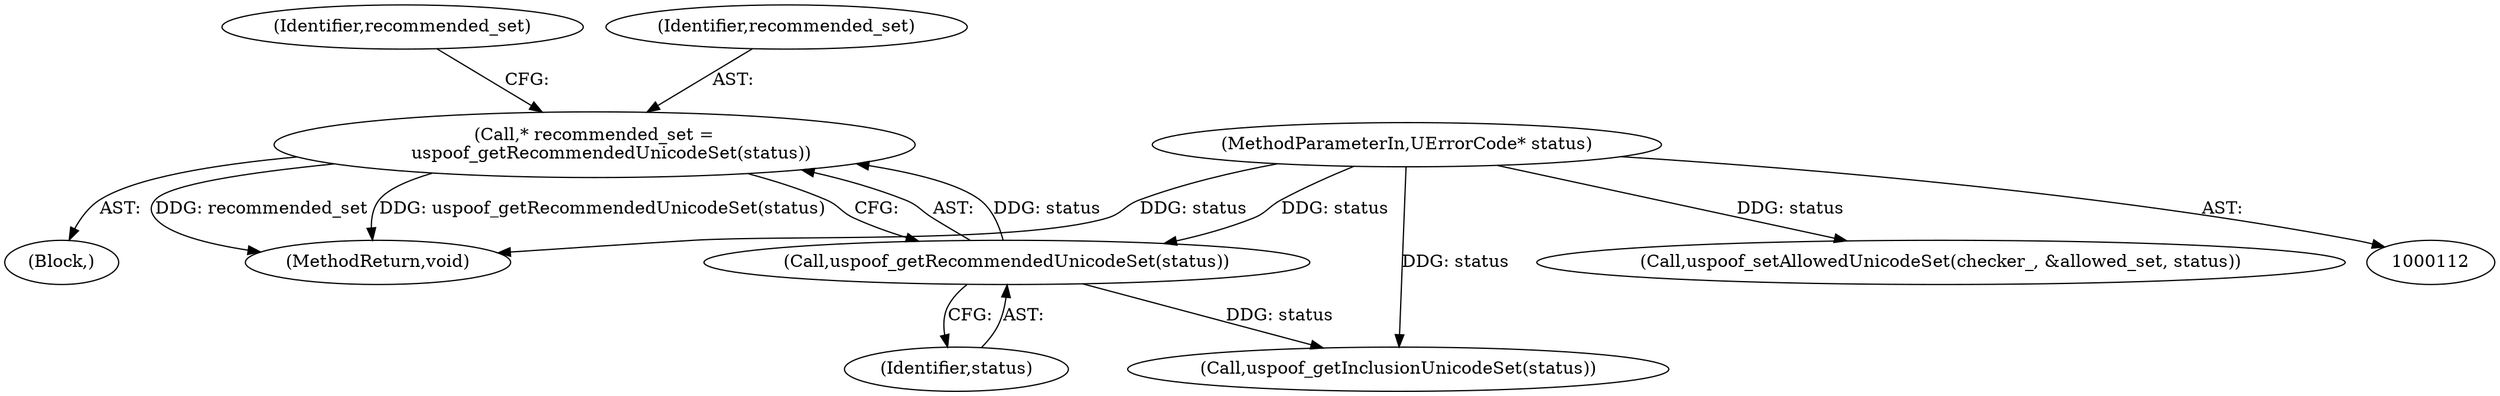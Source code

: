 digraph "0_Chrome_4e4fec21ebd26d2ef20ac9f1ca0d2a16329f22bd@pointer" {
"1000121" [label="(Call,* recommended_set =\n      uspoof_getRecommendedUnicodeSet(status))"];
"1000123" [label="(Call,uspoof_getRecommendedUnicodeSet(status))"];
"1000113" [label="(MethodParameterIn,UErrorCode* status)"];
"1000124" [label="(Identifier,status)"];
"1000121" [label="(Call,* recommended_set =\n      uspoof_getRecommendedUnicodeSet(status))"];
"1000128" [label="(Identifier,recommended_set)"];
"1000183" [label="(Call,uspoof_setAllowedUnicodeSet(checker_, &allowed_set, status))"];
"1000114" [label="(Block,)"];
"1000113" [label="(MethodParameterIn,UErrorCode* status)"];
"1000132" [label="(Call,uspoof_getInclusionUnicodeSet(status))"];
"1000122" [label="(Identifier,recommended_set)"];
"1000188" [label="(MethodReturn,void)"];
"1000123" [label="(Call,uspoof_getRecommendedUnicodeSet(status))"];
"1000121" -> "1000114"  [label="AST: "];
"1000121" -> "1000123"  [label="CFG: "];
"1000122" -> "1000121"  [label="AST: "];
"1000123" -> "1000121"  [label="AST: "];
"1000128" -> "1000121"  [label="CFG: "];
"1000121" -> "1000188"  [label="DDG: uspoof_getRecommendedUnicodeSet(status)"];
"1000121" -> "1000188"  [label="DDG: recommended_set"];
"1000123" -> "1000121"  [label="DDG: status"];
"1000123" -> "1000124"  [label="CFG: "];
"1000124" -> "1000123"  [label="AST: "];
"1000113" -> "1000123"  [label="DDG: status"];
"1000123" -> "1000132"  [label="DDG: status"];
"1000113" -> "1000112"  [label="AST: "];
"1000113" -> "1000188"  [label="DDG: status"];
"1000113" -> "1000132"  [label="DDG: status"];
"1000113" -> "1000183"  [label="DDG: status"];
}
